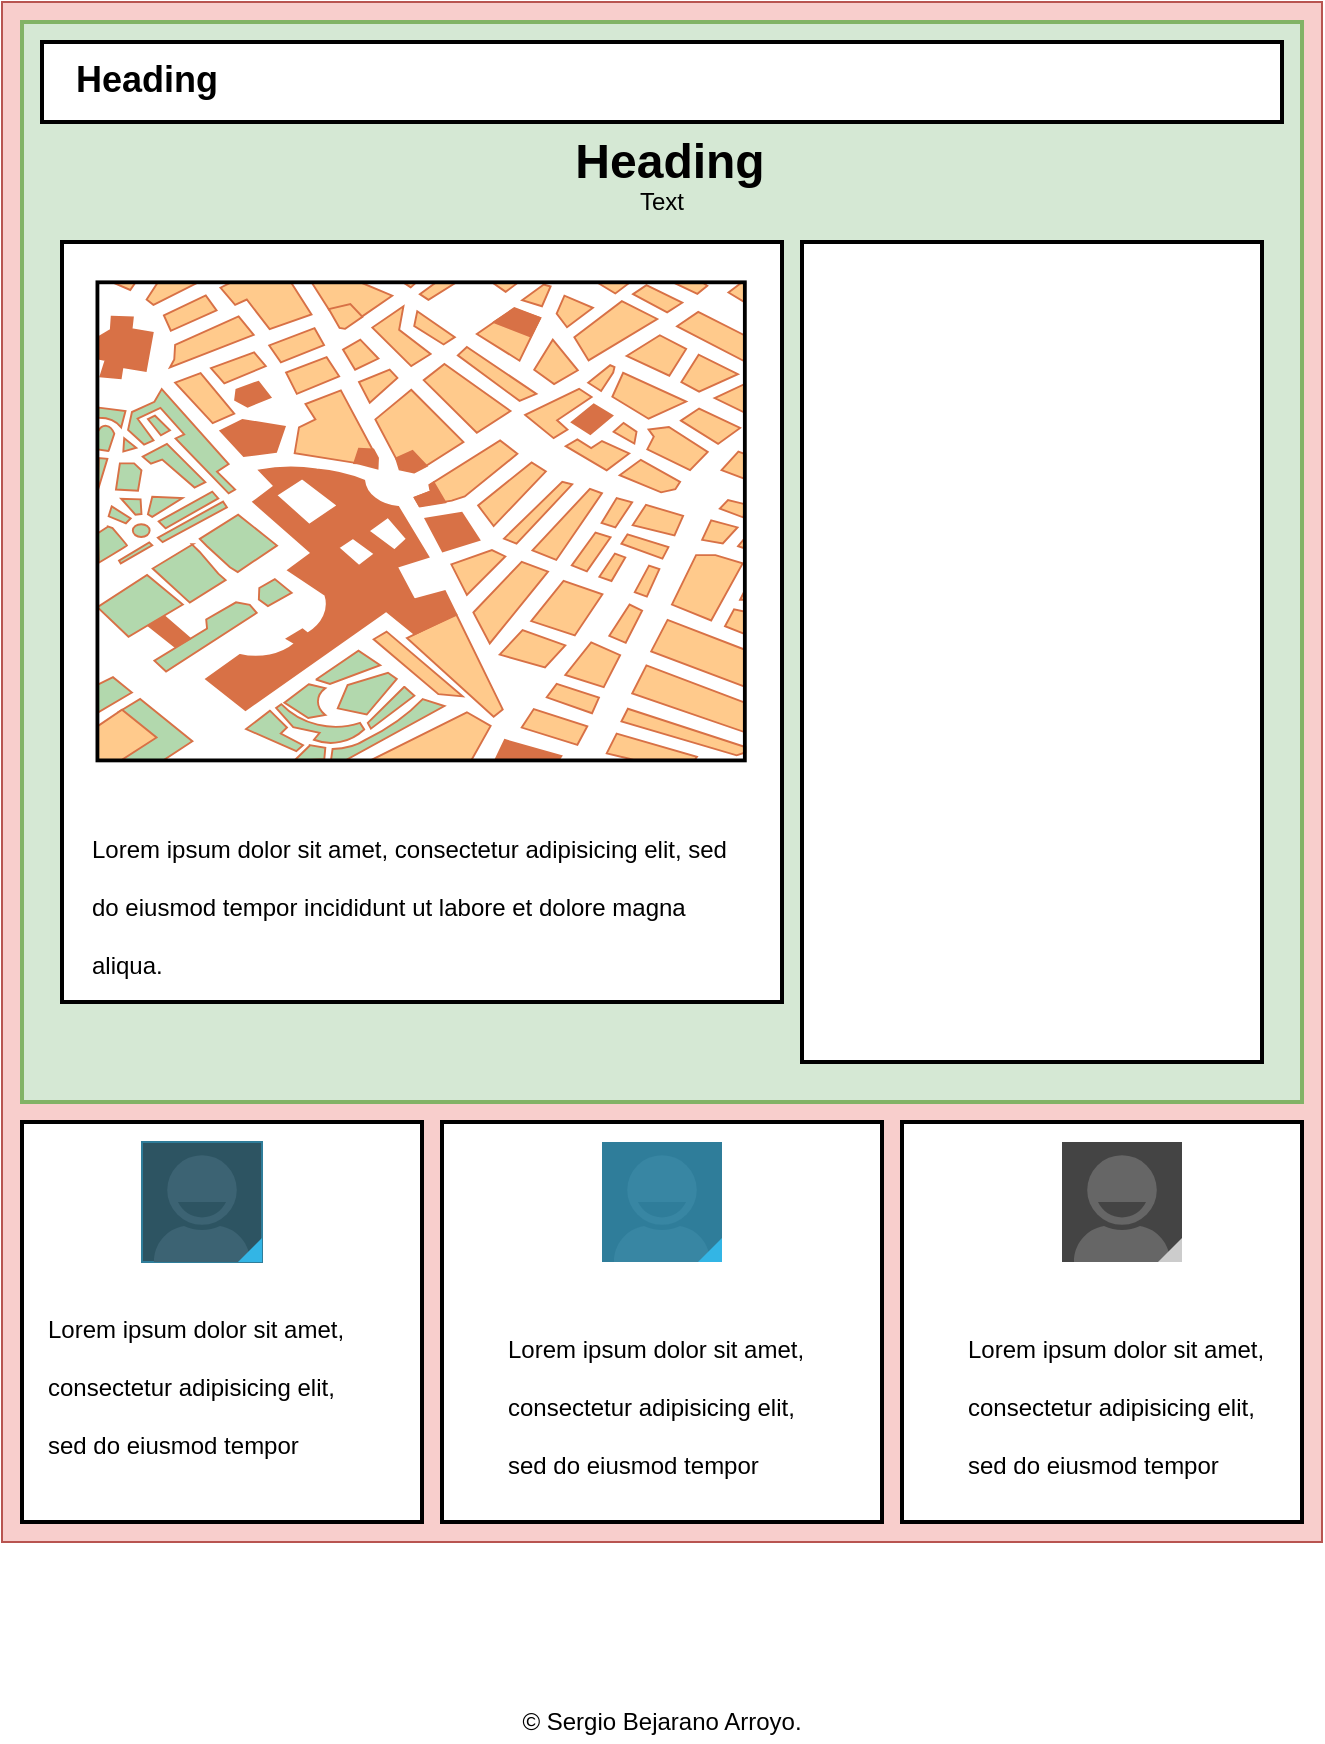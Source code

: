 <mxfile version="14.1.8" type="device"><diagram id="OSzQ8LNka8mzRw3lzdLY" name="Estructura"><mxGraphModel dx="1422" dy="822" grid="1" gridSize="10" guides="1" tooltips="1" connect="1" arrows="1" fold="1" page="0" pageScale="1" pageWidth="827" pageHeight="1169" math="0" shadow="0"><root><mxCell id="0"/><mxCell id="1" parent="0"/><mxCell id="erRFSFnN9hlN_z9oWKqR-1" value="" style="rounded=0;whiteSpace=wrap;html=1;fillColor=#f8cecc;strokeColor=#b85450;" vertex="1" parent="1"><mxGeometry x="100" y="40" width="660" height="770" as="geometry"/></mxCell><mxCell id="BjjTtWYb5xWQU1iGourm-1" value="" style="rounded=0;whiteSpace=wrap;html=1;strokeWidth=2;fillColor=#d5e8d4;strokeColor=#82b366;" parent="1" vertex="1"><mxGeometry x="110" y="50" width="640" height="540" as="geometry"/></mxCell><mxCell id="BjjTtWYb5xWQU1iGourm-3" value="" style="rounded=0;whiteSpace=wrap;html=1;strokeWidth=2;" parent="1" vertex="1"><mxGeometry x="120" y="60" width="620" height="40" as="geometry"/></mxCell><mxCell id="BjjTtWYb5xWQU1iGourm-4" value="" style="rounded=0;whiteSpace=wrap;html=1;strokeWidth=2;" parent="1" vertex="1"><mxGeometry x="130" y="160" width="360" height="380" as="geometry"/></mxCell><mxCell id="BjjTtWYb5xWQU1iGourm-5" value="" style="rounded=0;whiteSpace=wrap;html=1;strokeWidth=2;" parent="1" vertex="1"><mxGeometry x="500" y="160" width="230" height="410" as="geometry"/></mxCell><mxCell id="BjjTtWYb5xWQU1iGourm-7" value="&lt;h1&gt;&lt;span style=&quot;font-size: 12px ; font-weight: normal&quot;&gt;Lorem ipsum dolor sit amet, consectetur adipisicing elit, sed do eiusmod tempor incididunt ut labore et dolore magna aliqua.&lt;/span&gt;&lt;br&gt;&lt;/h1&gt;" style="text;html=1;strokeColor=none;fillColor=none;spacing=5;spacingTop=-20;whiteSpace=wrap;overflow=hidden;rounded=0;" parent="1" vertex="1"><mxGeometry x="140" y="440" width="330" height="90" as="geometry"/></mxCell><mxCell id="BjjTtWYb5xWQU1iGourm-8" value="&lt;h1 style=&quot;text-align: center&quot;&gt;&amp;nbsp;Heading&amp;nbsp;&lt;/h1&gt;" style="text;html=1;strokeColor=none;fillColor=none;spacing=5;spacingTop=-20;whiteSpace=wrap;overflow=hidden;rounded=0;" parent="1" vertex="1"><mxGeometry x="375" y="100" width="110" height="40" as="geometry"/></mxCell><mxCell id="BjjTtWYb5xWQU1iGourm-9" value="&lt;h1 style=&quot;color: rgb(0 , 0 , 0) ; font-family: &amp;#34;helvetica&amp;#34; ; font-style: normal ; letter-spacing: normal ; text-indent: 0px ; text-transform: none ; word-spacing: 0px ; background-color: rgb(255 , 255 , 255) ; text-align: center&quot;&gt;&lt;font style=&quot;font-size: 18px&quot;&gt;&amp;nbsp;Heading&amp;nbsp;&lt;/font&gt;&lt;/h1&gt;" style="text;whiteSpace=wrap;html=1;" parent="1" vertex="1"><mxGeometry x="130" y="40" width="120" height="40" as="geometry"/></mxCell><mxCell id="BjjTtWYb5xWQU1iGourm-10" value="Text" style="text;html=1;strokeColor=none;fillColor=none;align=center;verticalAlign=middle;whiteSpace=wrap;rounded=0;" parent="1" vertex="1"><mxGeometry x="410" y="130" width="40" height="20" as="geometry"/></mxCell><mxCell id="BjjTtWYb5xWQU1iGourm-12" value="" style="rounded=0;whiteSpace=wrap;html=1;strokeWidth=2;" parent="1" vertex="1"><mxGeometry x="110" y="600" width="200" height="200" as="geometry"/></mxCell><mxCell id="BjjTtWYb5xWQU1iGourm-13" value="" style="rounded=0;whiteSpace=wrap;html=1;strokeWidth=2;" parent="1" vertex="1"><mxGeometry x="550" y="600" width="200" height="200" as="geometry"/></mxCell><mxCell id="BjjTtWYb5xWQU1iGourm-14" value="" style="rounded=0;whiteSpace=wrap;html=1;strokeWidth=2;" parent="1" vertex="1"><mxGeometry x="320" y="600" width="220" height="200" as="geometry"/></mxCell><mxCell id="BjjTtWYb5xWQU1iGourm-18" value="" style="verticalLabelPosition=bottom;verticalAlign=top;html=1;shadow=0;dashed=0;strokeWidth=1;shape=mxgraph.android.contact_badge_focused;" parent="1" vertex="1"><mxGeometry x="170" y="610" width="60" height="60" as="geometry"/></mxCell><mxCell id="BjjTtWYb5xWQU1iGourm-20" value="" style="verticalLabelPosition=bottom;verticalAlign=top;html=1;shadow=0;dashed=0;strokeWidth=1;shape=mxgraph.android.contact_badge_pressed;" parent="1" vertex="1"><mxGeometry x="400" y="610" width="60" height="60" as="geometry"/></mxCell><mxCell id="BjjTtWYb5xWQU1iGourm-21" value="" style="verticalLabelPosition=bottom;verticalAlign=top;html=1;shadow=0;dashed=0;strokeWidth=1;shape=mxgraph.android.contact_badge_normal;" parent="1" vertex="1"><mxGeometry x="630" y="610" width="60" height="60" as="geometry"/></mxCell><mxCell id="BjjTtWYb5xWQU1iGourm-22" value="&lt;h1&gt;&lt;span style=&quot;font-size: 12px ; font-weight: normal&quot;&gt;Lorem ipsum dolor sit amet, consectetur adipisicing elit, sed do eiusmod tempor incididunt ut labore et dolore magna aliqua.&lt;/span&gt;&lt;br&gt;&lt;/h1&gt;" style="text;html=1;strokeColor=none;fillColor=none;spacing=5;spacingTop=-20;whiteSpace=wrap;overflow=hidden;rounded=0;" parent="1" vertex="1"><mxGeometry x="117.5" y="680" width="165" height="90" as="geometry"/></mxCell><mxCell id="BjjTtWYb5xWQU1iGourm-23" value="&lt;h1&gt;&lt;span style=&quot;font-size: 12px ; font-weight: normal&quot;&gt;Lorem ipsum dolor sit amet, consectetur adipisicing elit, sed do eiusmod tempor incididunt ut labore et dolore magna aliqua.&lt;/span&gt;&lt;br&gt;&lt;/h1&gt;" style="text;html=1;strokeColor=none;fillColor=none;spacing=5;spacingTop=-20;whiteSpace=wrap;overflow=hidden;rounded=0;" parent="1" vertex="1"><mxGeometry x="347.5" y="690" width="165" height="90" as="geometry"/></mxCell><mxCell id="BjjTtWYb5xWQU1iGourm-24" value="&lt;h1&gt;&lt;span style=&quot;font-size: 12px ; font-weight: normal&quot;&gt;Lorem ipsum dolor sit amet, consectetur adipisicing elit, sed do eiusmod tempor incididunt ut labore et dolore magna aliqua.&lt;/span&gt;&lt;br&gt;&lt;/h1&gt;" style="text;html=1;strokeColor=none;fillColor=none;spacing=5;spacingTop=-20;whiteSpace=wrap;overflow=hidden;rounded=0;" parent="1" vertex="1"><mxGeometry x="577.5" y="690" width="165" height="90" as="geometry"/></mxCell><mxCell id="BjjTtWYb5xWQU1iGourm-25" value="" style="verticalLabelPosition=bottom;shadow=0;dashed=0;align=center;html=1;verticalAlign=top;strokeWidth=1;shape=mxgraph.mockup.misc.map;" parent="1" vertex="1"><mxGeometry x="147.5" y="180" width="325" height="240" as="geometry"/></mxCell><mxCell id="G932Zw_VUttHwFN02p7z-1" value="© Sergio Bejarano Arroyo." style="text;html=1;strokeColor=none;fillColor=none;align=center;verticalAlign=middle;whiteSpace=wrap;rounded=0;" parent="1" vertex="1"><mxGeometry x="325" y="890" width="210" height="20" as="geometry"/></mxCell></root></mxGraphModel></diagram></mxfile>